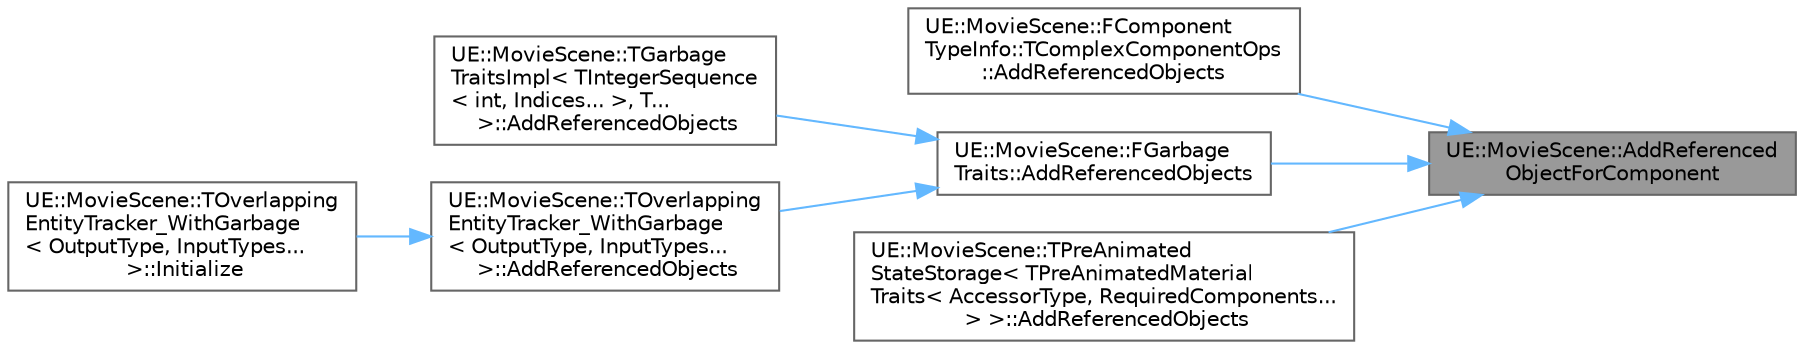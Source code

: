 digraph "UE::MovieScene::AddReferencedObjectForComponent"
{
 // INTERACTIVE_SVG=YES
 // LATEX_PDF_SIZE
  bgcolor="transparent";
  edge [fontname=Helvetica,fontsize=10,labelfontname=Helvetica,labelfontsize=10];
  node [fontname=Helvetica,fontsize=10,shape=box,height=0.2,width=0.4];
  rankdir="RL";
  Node1 [id="Node000001",label="UE::MovieScene::AddReferenced\lObjectForComponent",height=0.2,width=0.4,color="gray40", fillcolor="grey60", style="filled", fontcolor="black",tooltip="Stub for components that do not need reference collection."];
  Node1 -> Node2 [id="edge1_Node000001_Node000002",dir="back",color="steelblue1",style="solid",tooltip=" "];
  Node2 [id="Node000002",label="UE::MovieScene::FComponent\lTypeInfo::TComplexComponentOps\l::AddReferencedObjects",height=0.2,width=0.4,color="grey40", fillcolor="white", style="filled",URL="$dd/de6/structUE_1_1MovieScene_1_1FComponentTypeInfo_1_1TComplexComponentOps.html#a602b5ef9fde91f75b9e66c886deb776d",tooltip=" "];
  Node1 -> Node3 [id="edge2_Node000001_Node000003",dir="back",color="steelblue1",style="solid",tooltip=" "];
  Node3 [id="Node000003",label="UE::MovieScene::FGarbage\lTraits::AddReferencedObjects",height=0.2,width=0.4,color="grey40", fillcolor="white", style="filled",URL="$db/da2/structUE_1_1MovieScene_1_1FGarbageTraits.html#ae6c531a11aa0b52d2c98ae8e6822ab1d",tooltip=" "];
  Node3 -> Node4 [id="edge3_Node000003_Node000004",dir="back",color="steelblue1",style="solid",tooltip=" "];
  Node4 [id="Node000004",label="UE::MovieScene::TGarbage\lTraitsImpl\< TIntegerSequence\l\< int, Indices... \>, T...\l \>::AddReferencedObjects",height=0.2,width=0.4,color="grey40", fillcolor="white", style="filled",URL="$dc/de9/structUE_1_1MovieScene_1_1TGarbageTraitsImpl_3_01TIntegerSequence_3_01int_00_01Indices_8_8_8_01_4_00_01T_8_8_8_01_4.html#af6d7f0eaf22e5fdf9eb189706168583b",tooltip=" "];
  Node3 -> Node5 [id="edge4_Node000003_Node000005",dir="back",color="steelblue1",style="solid",tooltip=" "];
  Node5 [id="Node000005",label="UE::MovieScene::TOverlapping\lEntityTracker_WithGarbage\l\< OutputType, InputTypes...\l \>::AddReferencedObjects",height=0.2,width=0.4,color="grey40", fillcolor="white", style="filled",URL="$d5/d54/structUE_1_1MovieScene_1_1TOverlappingEntityTracker__WithGarbage.html#a0956e3fa42bf45e385360e6c3b1c73a5",tooltip=" "];
  Node5 -> Node6 [id="edge5_Node000005_Node000006",dir="back",color="steelblue1",style="solid",tooltip=" "];
  Node6 [id="Node000006",label="UE::MovieScene::TOverlapping\lEntityTracker_WithGarbage\l\< OutputType, InputTypes...\l \>::Initialize",height=0.2,width=0.4,color="grey40", fillcolor="white", style="filled",URL="$d5/d54/structUE_1_1MovieScene_1_1TOverlappingEntityTracker__WithGarbage.html#a09901f3324a55df0a1f676648b6f797e",tooltip=" "];
  Node1 -> Node7 [id="edge6_Node000001_Node000007",dir="back",color="steelblue1",style="solid",tooltip=" "];
  Node7 [id="Node000007",label="UE::MovieScene::TPreAnimated\lStateStorage\< TPreAnimatedMaterial\lTraits\< AccessorType, RequiredComponents...\l \> \>::AddReferencedObjects",height=0.2,width=0.4,color="grey40", fillcolor="white", style="filled",URL="$d5/dd5/structUE_1_1MovieScene_1_1TPreAnimatedStateStorage.html#a0ffc610a24499337ef553504612525b9",tooltip=" "];
}
